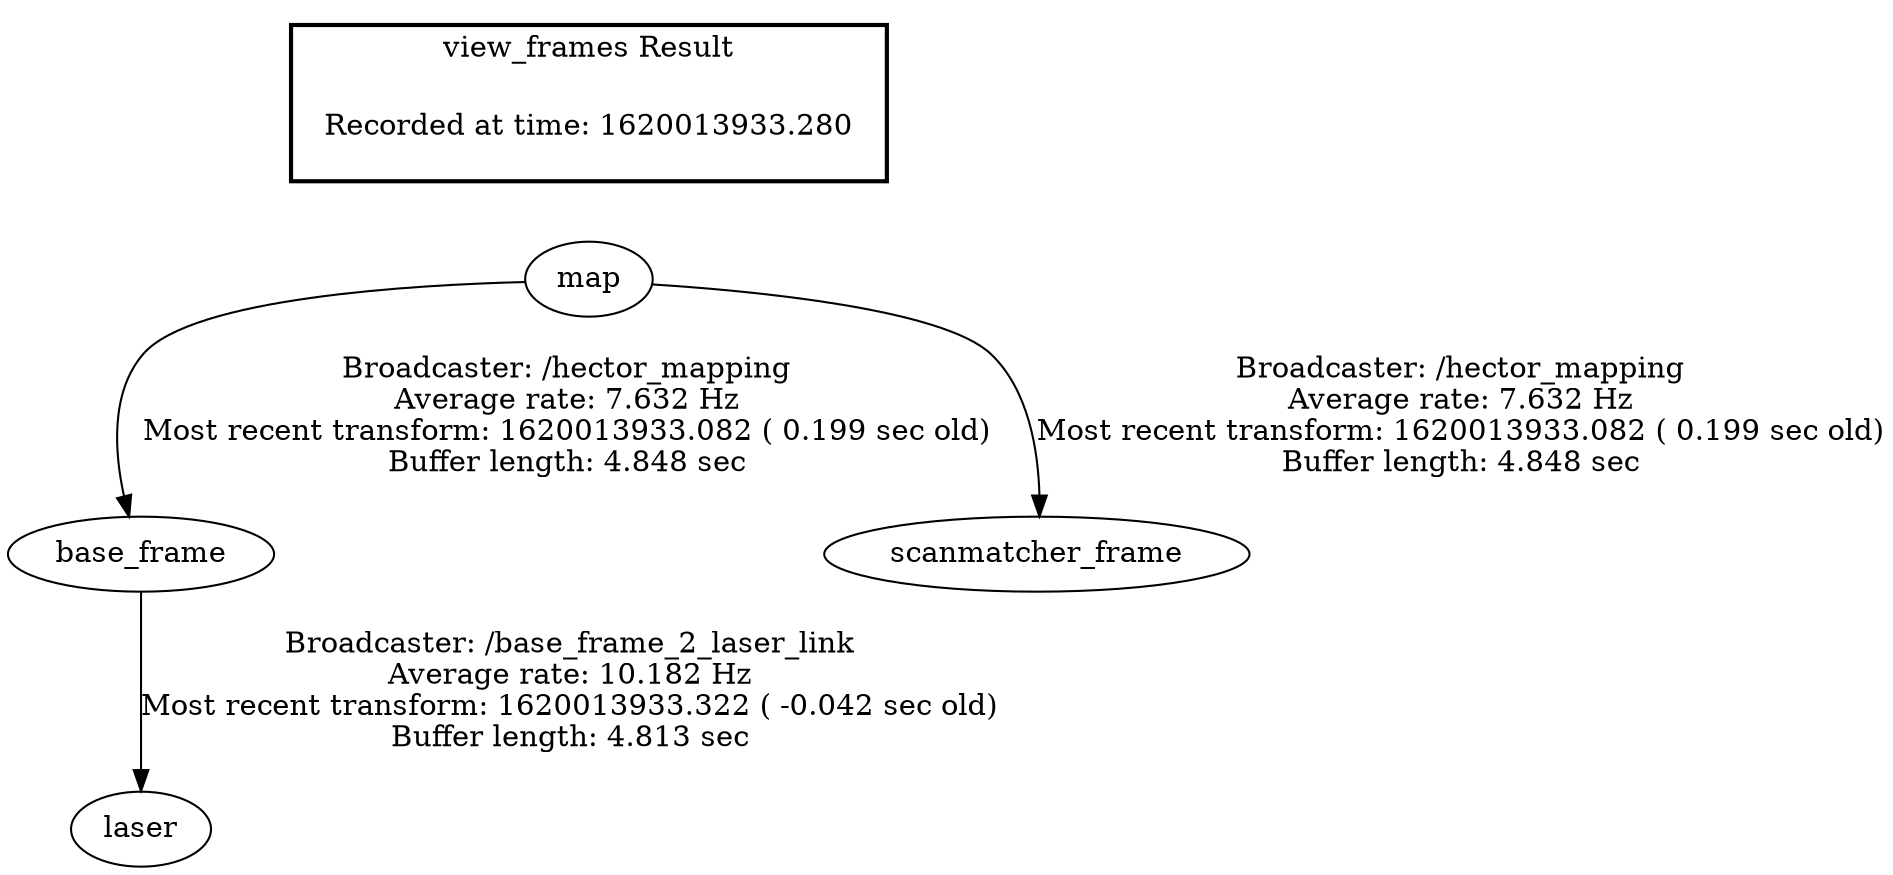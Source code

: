 digraph G {
"map" -> "base_frame"[label="Broadcaster: /hector_mapping\nAverage rate: 7.632 Hz\nMost recent transform: 1620013933.082 ( 0.199 sec old)\nBuffer length: 4.848 sec\n"];
"map" -> "scanmatcher_frame"[label="Broadcaster: /hector_mapping\nAverage rate: 7.632 Hz\nMost recent transform: 1620013933.082 ( 0.199 sec old)\nBuffer length: 4.848 sec\n"];
"base_frame" -> "laser"[label="Broadcaster: /base_frame_2_laser_link\nAverage rate: 10.182 Hz\nMost recent transform: 1620013933.322 ( -0.042 sec old)\nBuffer length: 4.813 sec\n"];
edge [style=invis];
 subgraph cluster_legend { style=bold; color=black; label ="view_frames Result";
"Recorded at time: 1620013933.280"[ shape=plaintext ] ;
 }->"map";
}